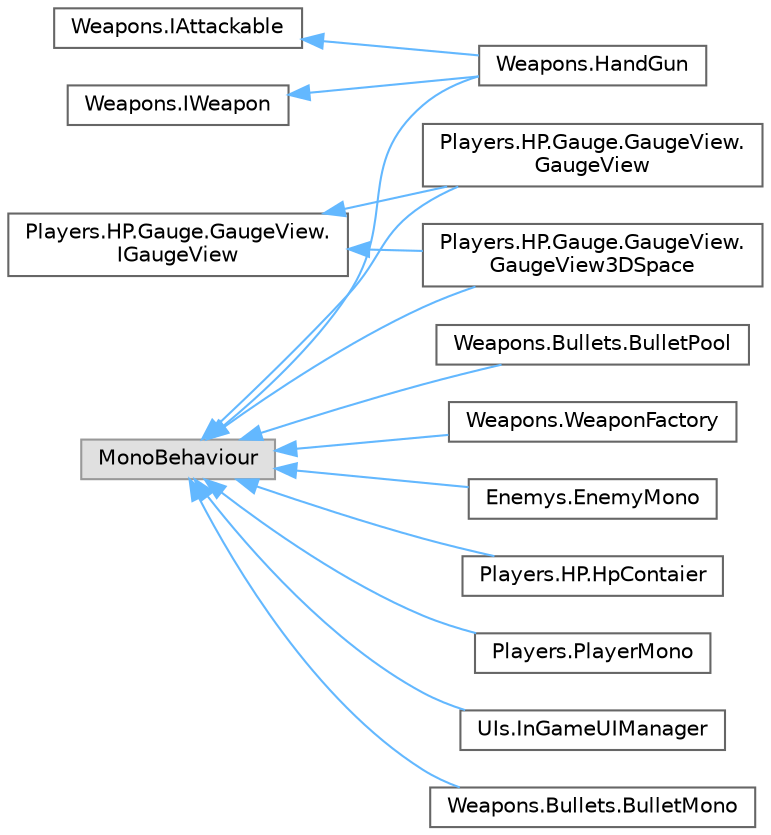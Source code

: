digraph "Graphical Class Hierarchy"
{
 // LATEX_PDF_SIZE
  bgcolor="transparent";
  edge [fontname=Helvetica,fontsize=10,labelfontname=Helvetica,labelfontsize=10];
  node [fontname=Helvetica,fontsize=10,shape=box,height=0.2,width=0.4];
  rankdir="LR";
  Node0 [id="Node000000",label="Weapons.IAttackable",height=0.2,width=0.4,color="grey40", fillcolor="white", style="filled",URL="$interfaceWeapons_1_1IAttackable.html",tooltip=" "];
  Node0 -> Node1 [id="edge7_Node000000_Node000001",dir="back",color="steelblue1",style="solid",tooltip=" "];
  Node1 [id="Node000001",label="Weapons.HandGun",height=0.2,width=0.4,color="grey40", fillcolor="white", style="filled",URL="$classWeapons_1_1HandGun.html",tooltip=" "];
  Node6 [id="Node000006",label="Players.HP.Gauge.GaugeView.\lIGaugeView",height=0.2,width=0.4,color="grey40", fillcolor="white", style="filled",URL="$interfacePlayers_1_1HP_1_1Gauge_1_1GaugeView_1_1IGaugeView.html",tooltip=" "];
  Node6 -> Node5 [id="edge8_Node000006_Node000005",dir="back",color="steelblue1",style="solid",tooltip=" "];
  Node5 [id="Node000005",label="Players.HP.Gauge.GaugeView.\lGaugeView",height=0.2,width=0.4,color="grey40", fillcolor="white", style="filled",URL="$classPlayers_1_1HP_1_1Gauge_1_1GaugeView_1_1GaugeView.html",tooltip="スタンゲージのview(ui管理する)"];
  Node6 -> Node7 [id="edge9_Node000006_Node000007",dir="back",color="steelblue1",style="solid",tooltip=" "];
  Node7 [id="Node000007",label="Players.HP.Gauge.GaugeView.\lGaugeView3DSpace",height=0.2,width=0.4,color="grey40", fillcolor="white", style="filled",URL="$classPlayers_1_1HP_1_1Gauge_1_1GaugeView_1_1GaugeView3DSpace.html",tooltip=" "];
  Node2 [id="Node000002",label="Weapons.IWeapon",height=0.2,width=0.4,color="grey40", fillcolor="white", style="filled",URL="$interfaceWeapons_1_1IWeapon.html",tooltip=" "];
  Node2 -> Node1 [id="edge10_Node000002_Node000001",dir="back",color="steelblue1",style="solid",tooltip=" "];
  Node3 [id="Node000003",label="MonoBehaviour",height=0.2,width=0.4,color="grey60", fillcolor="#E0E0E0", style="filled",tooltip=" "];
  Node3 -> Node4 [id="edge11_Node000003_Node000004",dir="back",color="steelblue1",style="solid",tooltip=" "];
  Node4 [id="Node000004",label="Enemys.EnemyMono",height=0.2,width=0.4,color="grey40", fillcolor="white", style="filled",URL="$classEnemys_1_1EnemyMono.html",tooltip=" "];
  Node3 -> Node5 [id="edge12_Node000003_Node000005",dir="back",color="steelblue1",style="solid",tooltip=" "];
  Node3 -> Node7 [id="edge13_Node000003_Node000007",dir="back",color="steelblue1",style="solid",tooltip=" "];
  Node3 -> Node8 [id="edge14_Node000003_Node000008",dir="back",color="steelblue1",style="solid",tooltip=" "];
  Node8 [id="Node000008",label="Players.HP.HpContaier",height=0.2,width=0.4,color="grey40", fillcolor="white", style="filled",URL="$classPlayers_1_1HP_1_1HpContaier.html",tooltip="HP系の管理 HP シールド　スタンゲージの管理"];
  Node3 -> Node9 [id="edge15_Node000003_Node000009",dir="back",color="steelblue1",style="solid",tooltip=" "];
  Node9 [id="Node000009",label="Players.PlayerMono",height=0.2,width=0.4,color="grey40", fillcolor="white", style="filled",URL="$classPlayers_1_1PlayerMono.html",tooltip=" "];
  Node3 -> Node10 [id="edge16_Node000003_Node000010",dir="back",color="steelblue1",style="solid",tooltip=" "];
  Node10 [id="Node000010",label="UIs.InGameUIManager",height=0.2,width=0.4,color="grey40", fillcolor="white", style="filled",URL="$classUIs_1_1InGameUIManager.html",tooltip=" "];
  Node3 -> Node11 [id="edge17_Node000003_Node000011",dir="back",color="steelblue1",style="solid",tooltip=" "];
  Node11 [id="Node000011",label="Weapons.Bullets.BulletMono",height=0.2,width=0.4,color="grey40", fillcolor="white", style="filled",URL="$classWeapons_1_1Bullets_1_1BulletMono.html",tooltip="unity世界の銃弾"];
  Node3 -> Node12 [id="edge18_Node000003_Node000012",dir="back",color="steelblue1",style="solid",tooltip=" "];
  Node12 [id="Node000012",label="Weapons.Bullets.BulletPool",height=0.2,width=0.4,color="grey40", fillcolor="white", style="filled",URL="$classWeapons_1_1Bullets_1_1BulletPool.html",tooltip="銃弾のオブジェクトプール"];
  Node3 -> Node1 [id="edge19_Node000003_Node000001",dir="back",color="steelblue1",style="solid",tooltip=" "];
  Node3 -> Node13 [id="edge20_Node000003_Node000013",dir="back",color="steelblue1",style="solid",tooltip=" "];
  Node13 [id="Node000013",label="Weapons.WeaponFactory",height=0.2,width=0.4,color="grey40", fillcolor="white", style="filled",URL="$classWeapons_1_1WeaponFactory.html",tooltip=" "];
}
